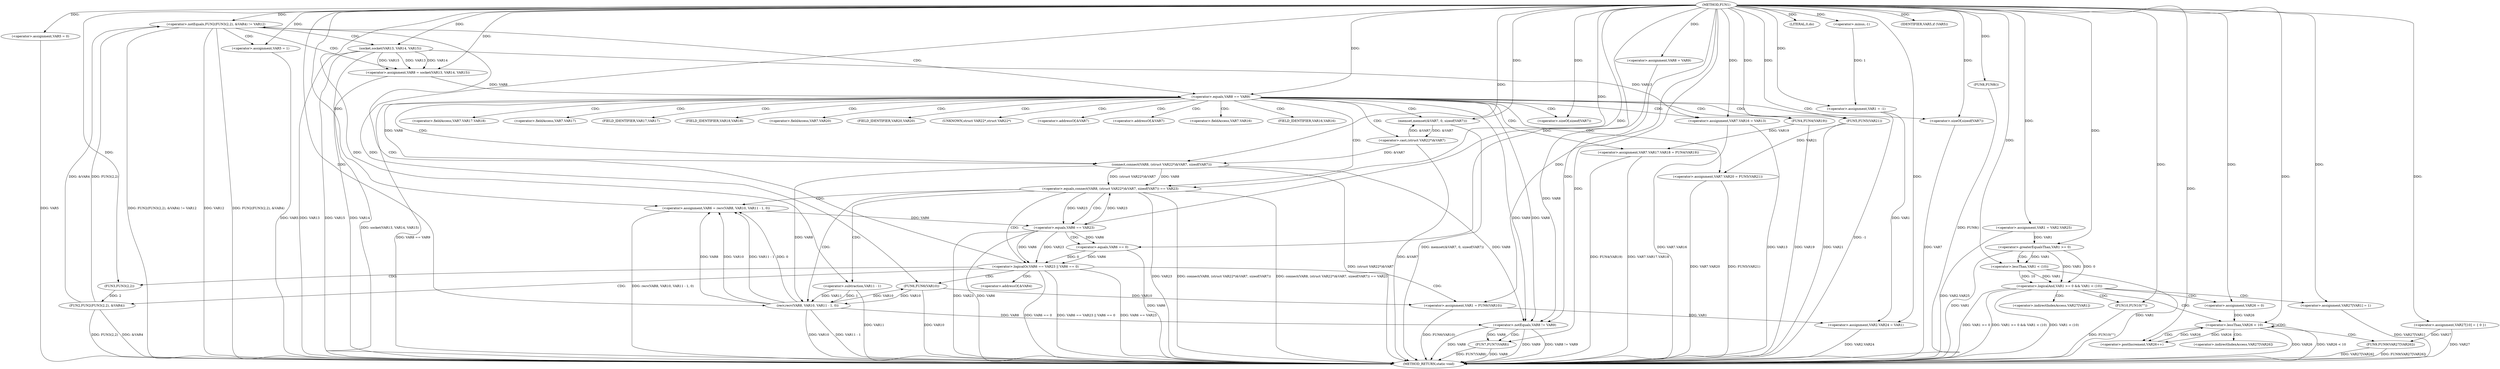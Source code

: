 digraph FUN1 {  
"1000100" [label = "(METHOD,FUN1)" ]
"1000271" [label = "(METHOD_RETURN,static void)" ]
"1000104" [label = "(<operator>.assignment,VAR1 = -1)" ]
"1000106" [label = "(<operator>.minus,-1)" ]
"1000111" [label = "(<operator>.assignment,VAR5 = 0)" ]
"1000117" [label = "(<operator>.assignment,VAR8 = VAR9)" ]
"1000124" [label = "(<operator>.notEquals,FUN2(FUN3(2,2), &VAR4) != VAR12)" ]
"1000125" [label = "(FUN2,FUN2(FUN3(2,2), &VAR4))" ]
"1000126" [label = "(FUN3,FUN3(2,2))" ]
"1000134" [label = "(<operator>.assignment,VAR5 = 1)" ]
"1000137" [label = "(<operator>.assignment,VAR8 = socket(VAR13, VAR14, VAR15))" ]
"1000139" [label = "(socket,socket(VAR13, VAR14, VAR15))" ]
"1000144" [label = "(<operator>.equals,VAR8 == VAR9)" ]
"1000149" [label = "(memset,memset(&VAR7, 0, sizeof(VAR7)))" ]
"1000153" [label = "(<operator>.sizeOf,sizeof(VAR7))" ]
"1000155" [label = "(<operator>.assignment,VAR7.VAR16 = VAR13)" ]
"1000160" [label = "(<operator>.assignment,VAR7.VAR17.VAR18 = FUN4(VAR19))" ]
"1000166" [label = "(FUN4,FUN4(VAR19))" ]
"1000168" [label = "(<operator>.assignment,VAR7.VAR20 = FUN5(VAR21))" ]
"1000172" [label = "(FUN5,FUN5(VAR21))" ]
"1000175" [label = "(<operator>.equals,connect(VAR8, (struct VAR22*)&VAR7, sizeof(VAR7)) == VAR23)" ]
"1000176" [label = "(connect,connect(VAR8, (struct VAR22*)&VAR7, sizeof(VAR7)))" ]
"1000178" [label = "(<operator>.cast,(struct VAR22*)&VAR7)" ]
"1000182" [label = "(<operator>.sizeOf,sizeof(VAR7))" ]
"1000187" [label = "(<operator>.assignment,VAR6 = recv(VAR8, VAR10, VAR11 - 1, 0))" ]
"1000189" [label = "(recv,recv(VAR8, VAR10, VAR11 - 1, 0))" ]
"1000192" [label = "(<operator>.subtraction,VAR11 - 1)" ]
"1000197" [label = "(<operator>.logicalOr,VAR6 == VAR23 || VAR6 == 0)" ]
"1000198" [label = "(<operator>.equals,VAR6 == VAR23)" ]
"1000201" [label = "(<operator>.equals,VAR6 == 0)" ]
"1000206" [label = "(<operator>.assignment,VAR1 = FUN6(VAR10))" ]
"1000208" [label = "(FUN6,FUN6(VAR10))" ]
"1000210" [label = "(LITERAL,0,do)" ]
"1000212" [label = "(<operator>.notEquals,VAR8 != VAR9)" ]
"1000216" [label = "(FUN7,FUN7(VAR8))" ]
"1000219" [label = "(IDENTIFIER,VAR5,if (VAR5))" ]
"1000221" [label = "(FUN8,FUN8())" ]
"1000222" [label = "(<operator>.assignment,VAR2.VAR24 = VAR1)" ]
"1000229" [label = "(<operator>.assignment,VAR1 = VAR2.VAR25)" ]
"1000237" [label = "(<operator>.assignment,VAR27[10] = { 0 })" ]
"1000240" [label = "(<operator>.logicalAnd,VAR1 >= 0 && VAR1 < (10))" ]
"1000241" [label = "(<operator>.greaterEqualsThan,VAR1 >= 0)" ]
"1000244" [label = "(<operator>.lessThan,VAR1 < (10))" ]
"1000248" [label = "(<operator>.assignment,VAR27[VAR1] = 1)" ]
"1000254" [label = "(<operator>.assignment,VAR26 = 0)" ]
"1000257" [label = "(<operator>.lessThan,VAR26 < 10)" ]
"1000260" [label = "(<operator>.postIncrement,VAR26++)" ]
"1000263" [label = "(FUN9,FUN9(VAR27[VAR26]))" ]
"1000269" [label = "(FUN10,FUN10(\"\"))" ]
"1000129" [label = "(<operator>.addressOf,&VAR4)" ]
"1000150" [label = "(<operator>.addressOf,&VAR7)" ]
"1000156" [label = "(<operator>.fieldAccess,VAR7.VAR16)" ]
"1000158" [label = "(FIELD_IDENTIFIER,VAR16,VAR16)" ]
"1000161" [label = "(<operator>.fieldAccess,VAR7.VAR17.VAR18)" ]
"1000162" [label = "(<operator>.fieldAccess,VAR7.VAR17)" ]
"1000164" [label = "(FIELD_IDENTIFIER,VAR17,VAR17)" ]
"1000165" [label = "(FIELD_IDENTIFIER,VAR18,VAR18)" ]
"1000169" [label = "(<operator>.fieldAccess,VAR7.VAR20)" ]
"1000171" [label = "(FIELD_IDENTIFIER,VAR20,VAR20)" ]
"1000179" [label = "(UNKNOWN,struct VAR22*,struct VAR22*)" ]
"1000180" [label = "(<operator>.addressOf,&VAR7)" ]
"1000249" [label = "(<operator>.indirectIndexAccess,VAR27[VAR1])" ]
"1000264" [label = "(<operator>.indirectIndexAccess,VAR27[VAR26])" ]
  "1000168" -> "1000271"  [ label = "DDG: VAR7.VAR20"] 
  "1000229" -> "1000271"  [ label = "DDG: VAR2.VAR25"] 
  "1000111" -> "1000271"  [ label = "DDG: VAR5"] 
  "1000212" -> "1000271"  [ label = "DDG: VAR8 != VAR9"] 
  "1000241" -> "1000271"  [ label = "DDG: VAR1"] 
  "1000155" -> "1000271"  [ label = "DDG: VAR7.VAR16"] 
  "1000244" -> "1000271"  [ label = "DDG: VAR1"] 
  "1000240" -> "1000271"  [ label = "DDG: VAR1 >= 0"] 
  "1000176" -> "1000271"  [ label = "DDG: (struct VAR22*)&VAR7"] 
  "1000155" -> "1000271"  [ label = "DDG: VAR13"] 
  "1000125" -> "1000271"  [ label = "DDG: FUN3(2,2)"] 
  "1000168" -> "1000271"  [ label = "DDG: FUN5(VAR21)"] 
  "1000139" -> "1000271"  [ label = "DDG: VAR15"] 
  "1000221" -> "1000271"  [ label = "DDG: FUN8()"] 
  "1000124" -> "1000271"  [ label = "DDG: FUN2(FUN3(2,2), &VAR4)"] 
  "1000197" -> "1000271"  [ label = "DDG: VAR6 == 0"] 
  "1000222" -> "1000271"  [ label = "DDG: VAR2.VAR24"] 
  "1000208" -> "1000271"  [ label = "DDG: VAR10"] 
  "1000198" -> "1000271"  [ label = "DDG: VAR23"] 
  "1000216" -> "1000271"  [ label = "DDG: FUN7(VAR8)"] 
  "1000240" -> "1000271"  [ label = "DDG: VAR1 >= 0 && VAR1 < (10)"] 
  "1000216" -> "1000271"  [ label = "DDG: VAR8"] 
  "1000237" -> "1000271"  [ label = "DDG: VAR27"] 
  "1000212" -> "1000271"  [ label = "DDG: VAR9"] 
  "1000187" -> "1000271"  [ label = "DDG: recv(VAR8, VAR10, VAR11 - 1, 0)"] 
  "1000139" -> "1000271"  [ label = "DDG: VAR14"] 
  "1000137" -> "1000271"  [ label = "DDG: socket(VAR13, VAR14, VAR15)"] 
  "1000139" -> "1000271"  [ label = "DDG: VAR13"] 
  "1000175" -> "1000271"  [ label = "DDG: VAR23"] 
  "1000269" -> "1000271"  [ label = "DDG: FUN10(\"\")"] 
  "1000160" -> "1000271"  [ label = "DDG: FUN4(VAR19)"] 
  "1000125" -> "1000271"  [ label = "DDG: &VAR4"] 
  "1000144" -> "1000271"  [ label = "DDG: VAR8 == VAR9"] 
  "1000166" -> "1000271"  [ label = "DDG: VAR19"] 
  "1000189" -> "1000271"  [ label = "DDG: VAR10"] 
  "1000263" -> "1000271"  [ label = "DDG: VAR27[VAR26]"] 
  "1000263" -> "1000271"  [ label = "DDG: FUN9(VAR27[VAR26])"] 
  "1000178" -> "1000271"  [ label = "DDG: &VAR7"] 
  "1000206" -> "1000271"  [ label = "DDG: FUN6(VAR10)"] 
  "1000149" -> "1000271"  [ label = "DDG: memset(&VAR7, 0, sizeof(VAR7))"] 
  "1000257" -> "1000271"  [ label = "DDG: VAR26"] 
  "1000175" -> "1000271"  [ label = "DDG: connect(VAR8, (struct VAR22*)&VAR7, sizeof(VAR7))"] 
  "1000197" -> "1000271"  [ label = "DDG: VAR6 == VAR23 || VAR6 == 0"] 
  "1000198" -> "1000271"  [ label = "DDG: VAR6"] 
  "1000212" -> "1000271"  [ label = "DDG: VAR8"] 
  "1000134" -> "1000271"  [ label = "DDG: VAR5"] 
  "1000192" -> "1000271"  [ label = "DDG: VAR11"] 
  "1000172" -> "1000271"  [ label = "DDG: VAR21"] 
  "1000240" -> "1000271"  [ label = "DDG: VAR1 < (10)"] 
  "1000257" -> "1000271"  [ label = "DDG: VAR26 < 10"] 
  "1000182" -> "1000271"  [ label = "DDG: VAR7"] 
  "1000189" -> "1000271"  [ label = "DDG: VAR11 - 1"] 
  "1000160" -> "1000271"  [ label = "DDG: VAR7.VAR17.VAR18"] 
  "1000104" -> "1000271"  [ label = "DDG: -1"] 
  "1000175" -> "1000271"  [ label = "DDG: connect(VAR8, (struct VAR22*)&VAR7, sizeof(VAR7)) == VAR23"] 
  "1000248" -> "1000271"  [ label = "DDG: VAR27[VAR1]"] 
  "1000124" -> "1000271"  [ label = "DDG: FUN2(FUN3(2,2), &VAR4) != VAR12"] 
  "1000197" -> "1000271"  [ label = "DDG: VAR6 == VAR23"] 
  "1000124" -> "1000271"  [ label = "DDG: VAR12"] 
  "1000201" -> "1000271"  [ label = "DDG: VAR6"] 
  "1000106" -> "1000104"  [ label = "DDG: 1"] 
  "1000100" -> "1000104"  [ label = "DDG: "] 
  "1000100" -> "1000106"  [ label = "DDG: "] 
  "1000100" -> "1000111"  [ label = "DDG: "] 
  "1000100" -> "1000117"  [ label = "DDG: "] 
  "1000125" -> "1000124"  [ label = "DDG: FUN3(2,2)"] 
  "1000125" -> "1000124"  [ label = "DDG: &VAR4"] 
  "1000126" -> "1000125"  [ label = "DDG: 2"] 
  "1000100" -> "1000126"  [ label = "DDG: "] 
  "1000100" -> "1000124"  [ label = "DDG: "] 
  "1000100" -> "1000134"  [ label = "DDG: "] 
  "1000139" -> "1000137"  [ label = "DDG: VAR13"] 
  "1000139" -> "1000137"  [ label = "DDG: VAR14"] 
  "1000139" -> "1000137"  [ label = "DDG: VAR15"] 
  "1000100" -> "1000137"  [ label = "DDG: "] 
  "1000100" -> "1000139"  [ label = "DDG: "] 
  "1000137" -> "1000144"  [ label = "DDG: VAR8"] 
  "1000100" -> "1000144"  [ label = "DDG: "] 
  "1000178" -> "1000149"  [ label = "DDG: &VAR7"] 
  "1000100" -> "1000149"  [ label = "DDG: "] 
  "1000100" -> "1000153"  [ label = "DDG: "] 
  "1000139" -> "1000155"  [ label = "DDG: VAR13"] 
  "1000100" -> "1000155"  [ label = "DDG: "] 
  "1000166" -> "1000160"  [ label = "DDG: VAR19"] 
  "1000100" -> "1000166"  [ label = "DDG: "] 
  "1000172" -> "1000168"  [ label = "DDG: VAR21"] 
  "1000100" -> "1000172"  [ label = "DDG: "] 
  "1000176" -> "1000175"  [ label = "DDG: VAR8"] 
  "1000176" -> "1000175"  [ label = "DDG: (struct VAR22*)&VAR7"] 
  "1000144" -> "1000176"  [ label = "DDG: VAR8"] 
  "1000100" -> "1000176"  [ label = "DDG: "] 
  "1000178" -> "1000176"  [ label = "DDG: &VAR7"] 
  "1000149" -> "1000178"  [ label = "DDG: &VAR7"] 
  "1000100" -> "1000182"  [ label = "DDG: "] 
  "1000198" -> "1000175"  [ label = "DDG: VAR23"] 
  "1000100" -> "1000175"  [ label = "DDG: "] 
  "1000189" -> "1000187"  [ label = "DDG: VAR8"] 
  "1000189" -> "1000187"  [ label = "DDG: VAR10"] 
  "1000189" -> "1000187"  [ label = "DDG: VAR11 - 1"] 
  "1000189" -> "1000187"  [ label = "DDG: 0"] 
  "1000100" -> "1000187"  [ label = "DDG: "] 
  "1000176" -> "1000189"  [ label = "DDG: VAR8"] 
  "1000100" -> "1000189"  [ label = "DDG: "] 
  "1000208" -> "1000189"  [ label = "DDG: VAR10"] 
  "1000192" -> "1000189"  [ label = "DDG: VAR11"] 
  "1000192" -> "1000189"  [ label = "DDG: 1"] 
  "1000100" -> "1000192"  [ label = "DDG: "] 
  "1000198" -> "1000197"  [ label = "DDG: VAR6"] 
  "1000198" -> "1000197"  [ label = "DDG: VAR23"] 
  "1000187" -> "1000198"  [ label = "DDG: VAR6"] 
  "1000100" -> "1000198"  [ label = "DDG: "] 
  "1000175" -> "1000198"  [ label = "DDG: VAR23"] 
  "1000201" -> "1000197"  [ label = "DDG: VAR6"] 
  "1000201" -> "1000197"  [ label = "DDG: 0"] 
  "1000198" -> "1000201"  [ label = "DDG: VAR6"] 
  "1000100" -> "1000201"  [ label = "DDG: "] 
  "1000208" -> "1000206"  [ label = "DDG: VAR10"] 
  "1000100" -> "1000206"  [ label = "DDG: "] 
  "1000189" -> "1000208"  [ label = "DDG: VAR10"] 
  "1000100" -> "1000208"  [ label = "DDG: "] 
  "1000100" -> "1000210"  [ label = "DDG: "] 
  "1000189" -> "1000212"  [ label = "DDG: VAR8"] 
  "1000117" -> "1000212"  [ label = "DDG: VAR8"] 
  "1000144" -> "1000212"  [ label = "DDG: VAR8"] 
  "1000176" -> "1000212"  [ label = "DDG: VAR8"] 
  "1000100" -> "1000212"  [ label = "DDG: "] 
  "1000144" -> "1000212"  [ label = "DDG: VAR9"] 
  "1000212" -> "1000216"  [ label = "DDG: VAR8"] 
  "1000100" -> "1000216"  [ label = "DDG: "] 
  "1000100" -> "1000219"  [ label = "DDG: "] 
  "1000100" -> "1000221"  [ label = "DDG: "] 
  "1000104" -> "1000222"  [ label = "DDG: VAR1"] 
  "1000206" -> "1000222"  [ label = "DDG: VAR1"] 
  "1000100" -> "1000222"  [ label = "DDG: "] 
  "1000100" -> "1000229"  [ label = "DDG: "] 
  "1000100" -> "1000237"  [ label = "DDG: "] 
  "1000241" -> "1000240"  [ label = "DDG: VAR1"] 
  "1000241" -> "1000240"  [ label = "DDG: 0"] 
  "1000229" -> "1000241"  [ label = "DDG: VAR1"] 
  "1000100" -> "1000241"  [ label = "DDG: "] 
  "1000244" -> "1000240"  [ label = "DDG: VAR1"] 
  "1000244" -> "1000240"  [ label = "DDG: 10"] 
  "1000241" -> "1000244"  [ label = "DDG: VAR1"] 
  "1000100" -> "1000244"  [ label = "DDG: "] 
  "1000100" -> "1000248"  [ label = "DDG: "] 
  "1000100" -> "1000254"  [ label = "DDG: "] 
  "1000254" -> "1000257"  [ label = "DDG: VAR26"] 
  "1000260" -> "1000257"  [ label = "DDG: VAR26"] 
  "1000100" -> "1000257"  [ label = "DDG: "] 
  "1000257" -> "1000260"  [ label = "DDG: VAR26"] 
  "1000100" -> "1000260"  [ label = "DDG: "] 
  "1000237" -> "1000263"  [ label = "DDG: VAR27"] 
  "1000100" -> "1000269"  [ label = "DDG: "] 
  "1000124" -> "1000139"  [ label = "CDG: "] 
  "1000124" -> "1000144"  [ label = "CDG: "] 
  "1000124" -> "1000137"  [ label = "CDG: "] 
  "1000124" -> "1000134"  [ label = "CDG: "] 
  "1000144" -> "1000164"  [ label = "CDG: "] 
  "1000144" -> "1000156"  [ label = "CDG: "] 
  "1000144" -> "1000161"  [ label = "CDG: "] 
  "1000144" -> "1000182"  [ label = "CDG: "] 
  "1000144" -> "1000150"  [ label = "CDG: "] 
  "1000144" -> "1000166"  [ label = "CDG: "] 
  "1000144" -> "1000180"  [ label = "CDG: "] 
  "1000144" -> "1000165"  [ label = "CDG: "] 
  "1000144" -> "1000149"  [ label = "CDG: "] 
  "1000144" -> "1000175"  [ label = "CDG: "] 
  "1000144" -> "1000160"  [ label = "CDG: "] 
  "1000144" -> "1000179"  [ label = "CDG: "] 
  "1000144" -> "1000176"  [ label = "CDG: "] 
  "1000144" -> "1000153"  [ label = "CDG: "] 
  "1000144" -> "1000172"  [ label = "CDG: "] 
  "1000144" -> "1000169"  [ label = "CDG: "] 
  "1000144" -> "1000168"  [ label = "CDG: "] 
  "1000144" -> "1000178"  [ label = "CDG: "] 
  "1000144" -> "1000158"  [ label = "CDG: "] 
  "1000144" -> "1000155"  [ label = "CDG: "] 
  "1000144" -> "1000171"  [ label = "CDG: "] 
  "1000144" -> "1000162"  [ label = "CDG: "] 
  "1000175" -> "1000197"  [ label = "CDG: "] 
  "1000175" -> "1000192"  [ label = "CDG: "] 
  "1000175" -> "1000198"  [ label = "CDG: "] 
  "1000175" -> "1000187"  [ label = "CDG: "] 
  "1000175" -> "1000189"  [ label = "CDG: "] 
  "1000197" -> "1000208"  [ label = "CDG: "] 
  "1000197" -> "1000206"  [ label = "CDG: "] 
  "1000197" -> "1000125"  [ label = "CDG: "] 
  "1000197" -> "1000126"  [ label = "CDG: "] 
  "1000197" -> "1000129"  [ label = "CDG: "] 
  "1000197" -> "1000124"  [ label = "CDG: "] 
  "1000198" -> "1000201"  [ label = "CDG: "] 
  "1000212" -> "1000216"  [ label = "CDG: "] 
  "1000240" -> "1000269"  [ label = "CDG: "] 
  "1000240" -> "1000254"  [ label = "CDG: "] 
  "1000240" -> "1000248"  [ label = "CDG: "] 
  "1000240" -> "1000249"  [ label = "CDG: "] 
  "1000240" -> "1000257"  [ label = "CDG: "] 
  "1000241" -> "1000244"  [ label = "CDG: "] 
  "1000257" -> "1000260"  [ label = "CDG: "] 
  "1000257" -> "1000263"  [ label = "CDG: "] 
  "1000257" -> "1000257"  [ label = "CDG: "] 
  "1000257" -> "1000264"  [ label = "CDG: "] 
}
